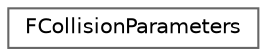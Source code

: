 digraph "Graphical Class Hierarchy"
{
 // INTERACTIVE_SVG=YES
 // LATEX_PDF_SIZE
  bgcolor="transparent";
  edge [fontname=Helvetica,fontsize=10,labelfontname=Helvetica,labelfontsize=10];
  node [fontname=Helvetica,fontsize=10,shape=box,height=0.2,width=0.4];
  rankdir="LR";
  Node0 [id="Node000000",label="FCollisionParameters",height=0.2,width=0.4,color="grey40", fillcolor="white", style="filled",URL="$dd/da5/structFCollisionParameters.html",tooltip="Sets of Collision Parameters to run the async trace."];
}
